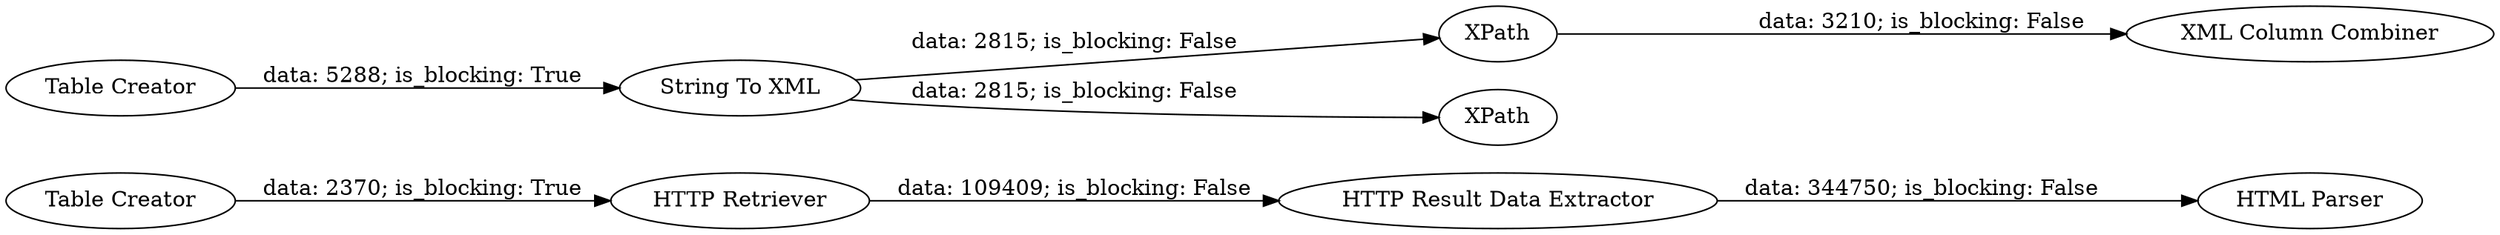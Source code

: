 digraph {
	"2059646930559210414_16" [label="Table Creator"]
	"2059646930559210414_20" [label="String To XML"]
	"2059646930559210414_17" [label="HTTP Retriever"]
	"2059646930559210414_18" [label="HTTP Result Data Extractor"]
	"2059646930559210414_19" [label="HTML Parser"]
	"2059646930559210414_1" [label="Table Creator"]
	"2059646930559210414_3" [label=XPath]
	"2059646930559210414_21" [label=XPath]
	"2059646930559210414_22" [label="XML Column Combiner"]
	"2059646930559210414_18" -> "2059646930559210414_19" [label="data: 344750; is_blocking: False"]
	"2059646930559210414_1" -> "2059646930559210414_20" [label="data: 5288; is_blocking: True"]
	"2059646930559210414_17" -> "2059646930559210414_18" [label="data: 109409; is_blocking: False"]
	"2059646930559210414_20" -> "2059646930559210414_21" [label="data: 2815; is_blocking: False"]
	"2059646930559210414_3" -> "2059646930559210414_22" [label="data: 3210; is_blocking: False"]
	"2059646930559210414_20" -> "2059646930559210414_3" [label="data: 2815; is_blocking: False"]
	"2059646930559210414_16" -> "2059646930559210414_17" [label="data: 2370; is_blocking: True"]
	rankdir=LR
}
